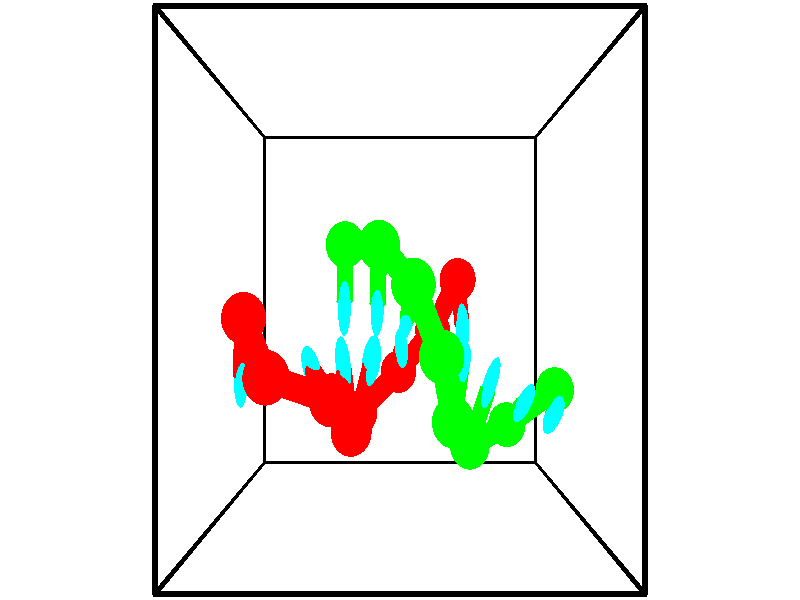 // switches for output
#declare DRAW_BASES = 1; // possible values are 0, 1; only relevant for DNA ribbons
#declare DRAW_BASES_TYPE = 3; // possible values are 1, 2, 3; only relevant for DNA ribbons
#declare DRAW_FOG = 0; // set to 1 to enable fog

#include "colors.inc"

#include "transforms.inc"
background { rgb <1, 1, 1>}

#default {
   normal{
       ripples 0.25
       frequency 0.20
       turbulence 0.2
       lambda 5
   }
	finish {
		phong 0.1
		phong_size 40.
	}
}

// original window dimensions: 1024x640


// camera settings

camera {
	sky <-0, 1, 0>
	up <-0, 1, 0>
	right 1.6 * <1, 0, 0>
	location <2.5, 2.5, 11.1562>
	look_at <2.5, 2.5, 2.5>
	direction <0, 0, -8.6562>
	angle 67.0682
}


# declare cpy_camera_pos = <2.5, 2.5, 11.1562>;
# if (DRAW_FOG = 1)
fog {
	fog_type 2
	up vnormalize(cpy_camera_pos)
	color rgbt<1,1,1,0.3>
	distance 1e-5
	fog_alt 3e-3
	fog_offset 4
}
# end


// LIGHTS

# declare lum = 6;
global_settings {
	ambient_light rgb lum * <0.05, 0.05, 0.05>
	max_trace_level 15
}# declare cpy_direct_light_amount = 0.25;
light_source
{	1000 * <-1, -1, 1>,
	rgb lum * cpy_direct_light_amount
	parallel
}

light_source
{	1000 * <1, 1, -1>,
	rgb lum * cpy_direct_light_amount
	parallel
}

// strand 0

// nucleotide -1

// particle -1
sphere {
	<0.705232, 2.326870, 4.224564> 0.250000
	pigment { color rgbt <1,0,0,0> }
	no_shadow
}
cylinder {
	<0.642731, 1.969368, 4.056380>,  <0.605230, 1.754866, 3.955470>, 0.100000
	pigment { color rgbt <1,0,0,0> }
	no_shadow
}
cylinder {
	<0.642731, 1.969368, 4.056380>,  <0.705232, 2.326870, 4.224564>, 0.100000
	pigment { color rgbt <1,0,0,0> }
	no_shadow
}

// particle -1
sphere {
	<0.642731, 1.969368, 4.056380> 0.100000
	pigment { color rgbt <1,0,0,0> }
	no_shadow
}
sphere {
	0, 1
	scale<0.080000,0.200000,0.300000>
	matrix <0.932279, 0.007155, -0.361669,
		0.326252, -0.448496, 0.832112,
		-0.156253, -0.893756, -0.420458,
		0.595855, 1.701241, 3.930243>
	pigment { color rgbt <0,1,1,0> }
	no_shadow
}
cylinder {
	<1.044154, 1.796082, 4.594607>,  <0.705232, 2.326870, 4.224564>, 0.130000
	pigment { color rgbt <1,0,0,0> }
	no_shadow
}

// nucleotide -1

// particle -1
sphere {
	<1.044154, 1.796082, 4.594607> 0.250000
	pigment { color rgbt <1,0,0,0> }
	no_shadow
}
cylinder {
	<1.003738, 1.742870, 4.200228>,  <0.979489, 1.710943, 3.963600>, 0.100000
	pigment { color rgbt <1,0,0,0> }
	no_shadow
}
cylinder {
	<1.003738, 1.742870, 4.200228>,  <1.044154, 1.796082, 4.594607>, 0.100000
	pigment { color rgbt <1,0,0,0> }
	no_shadow
}

// particle -1
sphere {
	<1.003738, 1.742870, 4.200228> 0.100000
	pigment { color rgbt <1,0,0,0> }
	no_shadow
}
sphere {
	0, 1
	scale<0.080000,0.200000,0.300000>
	matrix <0.982863, 0.140235, -0.119643,
		0.154180, -0.981141, 0.116580,
		-0.101038, -0.133029, -0.985949,
		0.973427, 1.702962, 3.904443>
	pigment { color rgbt <0,1,1,0> }
	no_shadow
}
cylinder {
	<1.729935, 1.562878, 4.385011>,  <1.044154, 1.796082, 4.594607>, 0.130000
	pigment { color rgbt <1,0,0,0> }
	no_shadow
}

// nucleotide -1

// particle -1
sphere {
	<1.729935, 1.562878, 4.385011> 0.250000
	pigment { color rgbt <1,0,0,0> }
	no_shadow
}
cylinder {
	<1.552275, 1.707657, 4.057176>,  <1.445679, 1.794524, 3.860475>, 0.100000
	pigment { color rgbt <1,0,0,0> }
	no_shadow
}
cylinder {
	<1.552275, 1.707657, 4.057176>,  <1.729935, 1.562878, 4.385011>, 0.100000
	pigment { color rgbt <1,0,0,0> }
	no_shadow
}

// particle -1
sphere {
	<1.552275, 1.707657, 4.057176> 0.100000
	pigment { color rgbt <1,0,0,0> }
	no_shadow
}
sphere {
	0, 1
	scale<0.080000,0.200000,0.300000>
	matrix <0.895430, 0.148099, -0.419847,
		-0.030583, -0.920359, -0.389877,
		-0.444150, 0.361948, -0.819588,
		1.419030, 1.816241, 3.811299>
	pigment { color rgbt <0,1,1,0> }
	no_shadow
}
cylinder {
	<1.902741, 1.157126, 3.771029>,  <1.729935, 1.562878, 4.385011>, 0.130000
	pigment { color rgbt <1,0,0,0> }
	no_shadow
}

// nucleotide -1

// particle -1
sphere {
	<1.902741, 1.157126, 3.771029> 0.250000
	pigment { color rgbt <1,0,0,0> }
	no_shadow
}
cylinder {
	<1.836761, 1.539261, 3.672949>,  <1.797174, 1.768542, 3.614101>, 0.100000
	pigment { color rgbt <1,0,0,0> }
	no_shadow
}
cylinder {
	<1.836761, 1.539261, 3.672949>,  <1.902741, 1.157126, 3.771029>, 0.100000
	pigment { color rgbt <1,0,0,0> }
	no_shadow
}

// particle -1
sphere {
	<1.836761, 1.539261, 3.672949> 0.100000
	pigment { color rgbt <1,0,0,0> }
	no_shadow
}
sphere {
	0, 1
	scale<0.080000,0.200000,0.300000>
	matrix <0.932629, 0.070183, -0.353944,
		-0.320927, -0.287063, -0.902552,
		-0.164949, 0.955337, -0.245200,
		1.787277, 1.825862, 3.599389>
	pigment { color rgbt <0,1,1,0> }
	no_shadow
}
cylinder {
	<1.943875, 1.241415, 3.078285>,  <1.902741, 1.157126, 3.771029>, 0.130000
	pigment { color rgbt <1,0,0,0> }
	no_shadow
}

// nucleotide -1

// particle -1
sphere {
	<1.943875, 1.241415, 3.078285> 0.250000
	pigment { color rgbt <1,0,0,0> }
	no_shadow
}
cylinder {
	<2.049297, 1.586052, 3.251811>,  <2.112550, 1.792834, 3.355927>, 0.100000
	pigment { color rgbt <1,0,0,0> }
	no_shadow
}
cylinder {
	<2.049297, 1.586052, 3.251811>,  <1.943875, 1.241415, 3.078285>, 0.100000
	pigment { color rgbt <1,0,0,0> }
	no_shadow
}

// particle -1
sphere {
	<2.049297, 1.586052, 3.251811> 0.100000
	pigment { color rgbt <1,0,0,0> }
	no_shadow
}
sphere {
	0, 1
	scale<0.080000,0.200000,0.300000>
	matrix <0.881768, -0.032807, -0.470542,
		-0.391184, 0.506538, -0.768372,
		0.263555, 0.861593, 0.433815,
		2.128364, 1.844530, 3.381956>
	pigment { color rgbt <0,1,1,0> }
	no_shadow
}
cylinder {
	<2.477759, 1.655204, 2.612827>,  <1.943875, 1.241415, 3.078285>, 0.130000
	pigment { color rgbt <1,0,0,0> }
	no_shadow
}

// nucleotide -1

// particle -1
sphere {
	<2.477759, 1.655204, 2.612827> 0.250000
	pigment { color rgbt <1,0,0,0> }
	no_shadow
}
cylinder {
	<2.499973, 1.835308, 2.969295>,  <2.513302, 1.943371, 3.183175>, 0.100000
	pigment { color rgbt <1,0,0,0> }
	no_shadow
}
cylinder {
	<2.499973, 1.835308, 2.969295>,  <2.477759, 1.655204, 2.612827>, 0.100000
	pigment { color rgbt <1,0,0,0> }
	no_shadow
}

// particle -1
sphere {
	<2.499973, 1.835308, 2.969295> 0.100000
	pigment { color rgbt <1,0,0,0> }
	no_shadow
}
sphere {
	0, 1
	scale<0.080000,0.200000,0.300000>
	matrix <0.980293, 0.144883, -0.134292,
		-0.189582, 0.881064, -0.433342,
		0.055536, 0.450261, 0.891168,
		2.516634, 1.970387, 3.236645>
	pigment { color rgbt <0,1,1,0> }
	no_shadow
}
cylinder {
	<2.969624, 2.140522, 2.461053>,  <2.477759, 1.655204, 2.612827>, 0.130000
	pigment { color rgbt <1,0,0,0> }
	no_shadow
}

// nucleotide -1

// particle -1
sphere {
	<2.969624, 2.140522, 2.461053> 0.250000
	pigment { color rgbt <1,0,0,0> }
	no_shadow
}
cylinder {
	<2.941725, 2.128574, 2.859900>,  <2.924985, 2.121406, 3.099208>, 0.100000
	pigment { color rgbt <1,0,0,0> }
	no_shadow
}
cylinder {
	<2.941725, 2.128574, 2.859900>,  <2.969624, 2.140522, 2.461053>, 0.100000
	pigment { color rgbt <1,0,0,0> }
	no_shadow
}

// particle -1
sphere {
	<2.941725, 2.128574, 2.859900> 0.100000
	pigment { color rgbt <1,0,0,0> }
	no_shadow
}
sphere {
	0, 1
	scale<0.080000,0.200000,0.300000>
	matrix <0.994162, 0.080403, 0.071950,
		-0.082321, 0.996315, 0.024087,
		-0.069748, -0.029869, 0.997117,
		2.920800, 2.119613, 3.159035>
	pigment { color rgbt <0,1,1,0> }
	no_shadow
}
cylinder {
	<3.299927, 2.736055, 2.762995>,  <2.969624, 2.140522, 2.461053>, 0.130000
	pigment { color rgbt <1,0,0,0> }
	no_shadow
}

// nucleotide -1

// particle -1
sphere {
	<3.299927, 2.736055, 2.762995> 0.250000
	pigment { color rgbt <1,0,0,0> }
	no_shadow
}
cylinder {
	<3.311743, 2.428898, 3.018953>,  <3.318832, 2.244604, 3.172529>, 0.100000
	pigment { color rgbt <1,0,0,0> }
	no_shadow
}
cylinder {
	<3.311743, 2.428898, 3.018953>,  <3.299927, 2.736055, 2.762995>, 0.100000
	pigment { color rgbt <1,0,0,0> }
	no_shadow
}

// particle -1
sphere {
	<3.311743, 2.428898, 3.018953> 0.100000
	pigment { color rgbt <1,0,0,0> }
	no_shadow
}
sphere {
	0, 1
	scale<0.080000,0.200000,0.300000>
	matrix <0.996317, -0.028938, -0.080717,
		0.080499, 0.639925, 0.764210,
		0.029538, -0.767893, 0.639897,
		3.320604, 2.198530, 3.210922>
	pigment { color rgbt <0,1,1,0> }
	no_shadow
}
// strand 1

// nucleotide -1

// particle -1
sphere {
	<4.592893, 1.490539, 2.992131> 0.250000
	pigment { color rgbt <0,1,0,0> }
	no_shadow
}
cylinder {
	<4.488895, 1.387558, 3.364393>,  <4.426497, 1.325769, 3.587751>, 0.100000
	pigment { color rgbt <0,1,0,0> }
	no_shadow
}
cylinder {
	<4.488895, 1.387558, 3.364393>,  <4.592893, 1.490539, 2.992131>, 0.100000
	pigment { color rgbt <0,1,0,0> }
	no_shadow
}

// particle -1
sphere {
	<4.488895, 1.387558, 3.364393> 0.100000
	pigment { color rgbt <0,1,0,0> }
	no_shadow
}
sphere {
	0, 1
	scale<0.080000,0.200000,0.300000>
	matrix <-0.822169, 0.564475, -0.073533,
		-0.506401, -0.784275, -0.358429,
		-0.259994, -0.257452, 0.930656,
		4.410897, 1.310322, 3.643590>
	pigment { color rgbt <0,1,1,0> }
	no_shadow
}
cylinder {
	<3.952026, 1.087332, 2.941754>,  <4.592893, 1.490539, 2.992131>, 0.130000
	pigment { color rgbt <0,1,0,0> }
	no_shadow
}

// nucleotide -1

// particle -1
sphere {
	<3.952026, 1.087332, 2.941754> 0.250000
	pigment { color rgbt <0,1,0,0> }
	no_shadow
}
cylinder {
	<4.014439, 1.274788, 3.289554>,  <4.051887, 1.387261, 3.498234>, 0.100000
	pigment { color rgbt <0,1,0,0> }
	no_shadow
}
cylinder {
	<4.014439, 1.274788, 3.289554>,  <3.952026, 1.087332, 2.941754>, 0.100000
	pigment { color rgbt <0,1,0,0> }
	no_shadow
}

// particle -1
sphere {
	<4.014439, 1.274788, 3.289554> 0.100000
	pigment { color rgbt <0,1,0,0> }
	no_shadow
}
sphere {
	0, 1
	scale<0.080000,0.200000,0.300000>
	matrix <-0.885247, 0.456842, -0.087368,
		-0.438169, -0.756091, 0.486143,
		0.156033, 0.468638, 0.869501,
		4.061248, 1.415379, 3.550404>
	pigment { color rgbt <0,1,1,0> }
	no_shadow
}
cylinder {
	<3.383519, 0.961646, 3.493320>,  <3.952026, 1.087332, 2.941754>, 0.130000
	pigment { color rgbt <0,1,0,0> }
	no_shadow
}

// nucleotide -1

// particle -1
sphere {
	<3.383519, 0.961646, 3.493320> 0.250000
	pigment { color rgbt <0,1,0,0> }
	no_shadow
}
cylinder {
	<3.529789, 1.333931, 3.496314>,  <3.617551, 1.557302, 3.498111>, 0.100000
	pigment { color rgbt <0,1,0,0> }
	no_shadow
}
cylinder {
	<3.529789, 1.333931, 3.496314>,  <3.383519, 0.961646, 3.493320>, 0.100000
	pigment { color rgbt <0,1,0,0> }
	no_shadow
}

// particle -1
sphere {
	<3.529789, 1.333931, 3.496314> 0.100000
	pigment { color rgbt <0,1,0,0> }
	no_shadow
}
sphere {
	0, 1
	scale<0.080000,0.200000,0.300000>
	matrix <-0.930680, 0.365731, -0.008718,
		-0.010852, -0.003780, 0.999934,
		0.365674, 0.930713, 0.007487,
		3.639491, 1.613145, 3.498560>
	pigment { color rgbt <0,1,1,0> }
	no_shadow
}
cylinder {
	<3.123210, 1.307359, 4.098905>,  <3.383519, 0.961646, 3.493320>, 0.130000
	pigment { color rgbt <0,1,0,0> }
	no_shadow
}

// nucleotide -1

// particle -1
sphere {
	<3.123210, 1.307359, 4.098905> 0.250000
	pigment { color rgbt <0,1,0,0> }
	no_shadow
}
cylinder {
	<3.204723, 1.587303, 3.825068>,  <3.253632, 1.755270, 3.660765>, 0.100000
	pigment { color rgbt <0,1,0,0> }
	no_shadow
}
cylinder {
	<3.204723, 1.587303, 3.825068>,  <3.123210, 1.307359, 4.098905>, 0.100000
	pigment { color rgbt <0,1,0,0> }
	no_shadow
}

// particle -1
sphere {
	<3.204723, 1.587303, 3.825068> 0.100000
	pigment { color rgbt <0,1,0,0> }
	no_shadow
}
sphere {
	0, 1
	scale<0.080000,0.200000,0.300000>
	matrix <-0.911308, 0.391132, 0.128583,
		0.357756, 0.597673, 0.717494,
		0.203784, 0.699859, -0.684594,
		3.265859, 1.797261, 3.619689>
	pigment { color rgbt <0,1,1,0> }
	no_shadow
}
cylinder {
	<2.959525, 1.979367, 4.491426>,  <3.123210, 1.307359, 4.098905>, 0.130000
	pigment { color rgbt <0,1,0,0> }
	no_shadow
}

// nucleotide -1

// particle -1
sphere {
	<2.959525, 1.979367, 4.491426> 0.250000
	pigment { color rgbt <0,1,0,0> }
	no_shadow
}
cylinder {
	<2.935635, 1.998077, 4.092578>,  <2.921300, 2.009304, 3.853270>, 0.100000
	pigment { color rgbt <0,1,0,0> }
	no_shadow
}
cylinder {
	<2.935635, 1.998077, 4.092578>,  <2.959525, 1.979367, 4.491426>, 0.100000
	pigment { color rgbt <0,1,0,0> }
	no_shadow
}

// particle -1
sphere {
	<2.935635, 1.998077, 4.092578> 0.100000
	pigment { color rgbt <0,1,0,0> }
	no_shadow
}
sphere {
	0, 1
	scale<0.080000,0.200000,0.300000>
	matrix <-0.926158, 0.370035, 0.072835,
		0.372376, 0.927839, 0.021222,
		-0.059726, 0.046777, -0.997118,
		2.917717, 2.012110, 3.793443>
	pigment { color rgbt <0,1,1,0> }
	no_shadow
}
cylinder {
	<2.650662, 2.645215, 4.382355>,  <2.959525, 1.979367, 4.491426>, 0.130000
	pigment { color rgbt <0,1,0,0> }
	no_shadow
}

// nucleotide -1

// particle -1
sphere {
	<2.650662, 2.645215, 4.382355> 0.250000
	pigment { color rgbt <0,1,0,0> }
	no_shadow
}
cylinder {
	<2.616974, 2.449570, 4.035098>,  <2.596761, 2.332182, 3.826743>, 0.100000
	pigment { color rgbt <0,1,0,0> }
	no_shadow
}
cylinder {
	<2.616974, 2.449570, 4.035098>,  <2.650662, 2.645215, 4.382355>, 0.100000
	pigment { color rgbt <0,1,0,0> }
	no_shadow
}

// particle -1
sphere {
	<2.616974, 2.449570, 4.035098> 0.100000
	pigment { color rgbt <0,1,0,0> }
	no_shadow
}
sphere {
	0, 1
	scale<0.080000,0.200000,0.300000>
	matrix <-0.940984, 0.325655, -0.092188,
		0.327806, 0.809148, -0.487670,
		-0.084219, -0.489110, -0.868147,
		2.591708, 2.302835, 3.774654>
	pigment { color rgbt <0,1,1,0> }
	no_shadow
}
cylinder {
	<2.249399, 3.048897, 3.923646>,  <2.650662, 2.645215, 4.382355>, 0.130000
	pigment { color rgbt <0,1,0,0> }
	no_shadow
}

// nucleotide -1

// particle -1
sphere {
	<2.249399, 3.048897, 3.923646> 0.250000
	pigment { color rgbt <0,1,0,0> }
	no_shadow
}
cylinder {
	<2.232052, 2.681694, 3.765973>,  <2.221644, 2.461372, 3.671369>, 0.100000
	pigment { color rgbt <0,1,0,0> }
	no_shadow
}
cylinder {
	<2.232052, 2.681694, 3.765973>,  <2.249399, 3.048897, 3.923646>, 0.100000
	pigment { color rgbt <0,1,0,0> }
	no_shadow
}

// particle -1
sphere {
	<2.232052, 2.681694, 3.765973> 0.100000
	pigment { color rgbt <0,1,0,0> }
	no_shadow
}
sphere {
	0, 1
	scale<0.080000,0.200000,0.300000>
	matrix <-0.997781, 0.059750, -0.029377,
		0.050521, 0.392034, -0.918562,
		-0.043367, -0.918008, -0.394183,
		2.219042, 2.406291, 3.647718>
	pigment { color rgbt <0,1,1,0> }
	no_shadow
}
cylinder {
	<1.798299, 3.090894, 3.407632>,  <2.249399, 3.048897, 3.923646>, 0.130000
	pigment { color rgbt <0,1,0,0> }
	no_shadow
}

// nucleotide -1

// particle -1
sphere {
	<1.798299, 3.090894, 3.407632> 0.250000
	pigment { color rgbt <0,1,0,0> }
	no_shadow
}
cylinder {
	<1.802834, 2.709641, 3.528568>,  <1.805554, 2.480889, 3.601130>, 0.100000
	pigment { color rgbt <0,1,0,0> }
	no_shadow
}
cylinder {
	<1.802834, 2.709641, 3.528568>,  <1.798299, 3.090894, 3.407632>, 0.100000
	pigment { color rgbt <0,1,0,0> }
	no_shadow
}

// particle -1
sphere {
	<1.802834, 2.709641, 3.528568> 0.100000
	pigment { color rgbt <0,1,0,0> }
	no_shadow
}
sphere {
	0, 1
	scale<0.080000,0.200000,0.300000>
	matrix <-0.996458, 0.014426, 0.082844,
		-0.083323, -0.302209, -0.949593,
		0.011337, -0.953132, 0.302340,
		1.806235, 2.423701, 3.619270>
	pigment { color rgbt <0,1,1,0> }
	no_shadow
}
// box output
cylinder {
	<0.000000, 0.000000, 0.000000>,  <5.000000, 0.000000, 0.000000>, 0.025000
	pigment { color rgbt <0,0,0,0> }
	no_shadow
}
cylinder {
	<0.000000, 0.000000, 0.000000>,  <0.000000, 5.000000, 0.000000>, 0.025000
	pigment { color rgbt <0,0,0,0> }
	no_shadow
}
cylinder {
	<0.000000, 0.000000, 0.000000>,  <0.000000, 0.000000, 5.000000>, 0.025000
	pigment { color rgbt <0,0,0,0> }
	no_shadow
}
cylinder {
	<5.000000, 5.000000, 5.000000>,  <0.000000, 5.000000, 5.000000>, 0.025000
	pigment { color rgbt <0,0,0,0> }
	no_shadow
}
cylinder {
	<5.000000, 5.000000, 5.000000>,  <5.000000, 0.000000, 5.000000>, 0.025000
	pigment { color rgbt <0,0,0,0> }
	no_shadow
}
cylinder {
	<5.000000, 5.000000, 5.000000>,  <5.000000, 5.000000, 0.000000>, 0.025000
	pigment { color rgbt <0,0,0,0> }
	no_shadow
}
cylinder {
	<0.000000, 0.000000, 5.000000>,  <0.000000, 5.000000, 5.000000>, 0.025000
	pigment { color rgbt <0,0,0,0> }
	no_shadow
}
cylinder {
	<0.000000, 0.000000, 5.000000>,  <5.000000, 0.000000, 5.000000>, 0.025000
	pigment { color rgbt <0,0,0,0> }
	no_shadow
}
cylinder {
	<5.000000, 5.000000, 0.000000>,  <0.000000, 5.000000, 0.000000>, 0.025000
	pigment { color rgbt <0,0,0,0> }
	no_shadow
}
cylinder {
	<5.000000, 5.000000, 0.000000>,  <5.000000, 0.000000, 0.000000>, 0.025000
	pigment { color rgbt <0,0,0,0> }
	no_shadow
}
cylinder {
	<5.000000, 0.000000, 5.000000>,  <5.000000, 0.000000, 0.000000>, 0.025000
	pigment { color rgbt <0,0,0,0> }
	no_shadow
}
cylinder {
	<0.000000, 5.000000, 0.000000>,  <0.000000, 5.000000, 5.000000>, 0.025000
	pigment { color rgbt <0,0,0,0> }
	no_shadow
}
// end of box output
